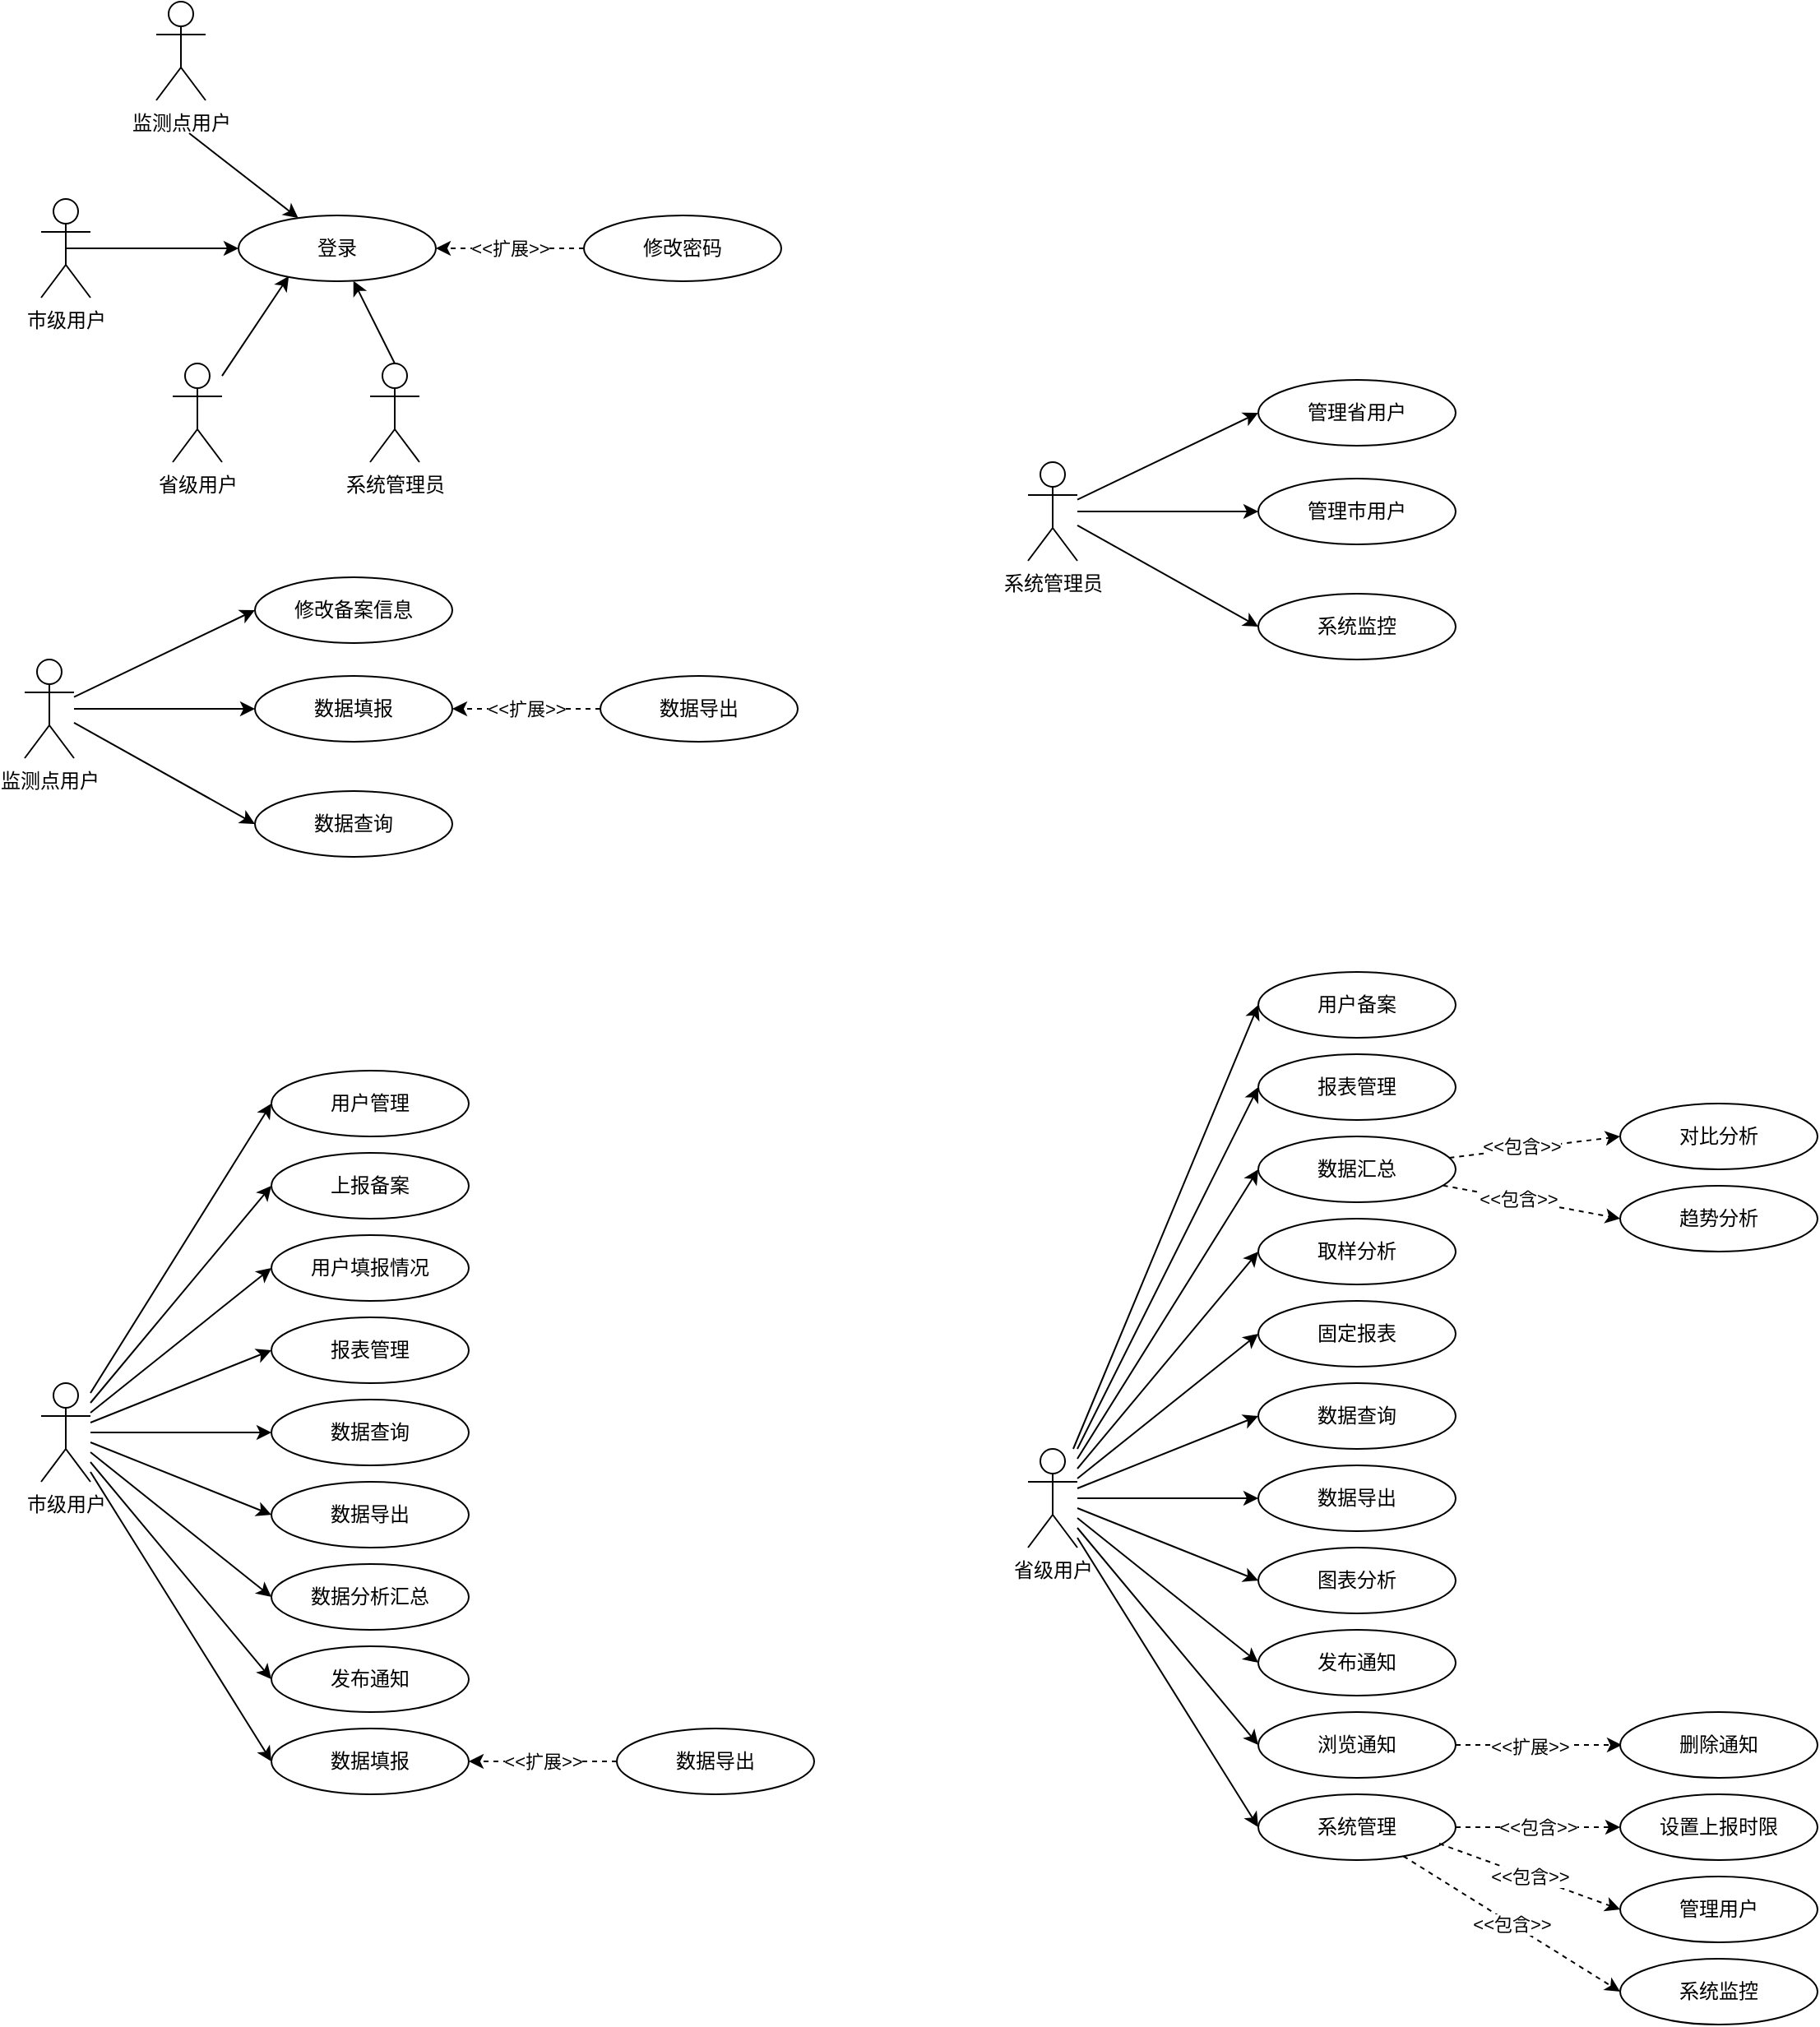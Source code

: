 <mxfile version="13.7.9" type="device"><diagram id="DoT6X4DoqACVq9zPK1hR" name="第 1 页"><mxGraphModel dx="3784" dy="2812" grid="1" gridSize="10" guides="1" tooltips="1" connect="1" arrows="1" fold="1" page="1" pageScale="1" pageWidth="1200" pageHeight="1920" math="0" shadow="0"><root><mxCell id="0"/><mxCell id="1" parent="0"/><mxCell id="U1ksiKv0DeS7GZ8ezOMY-1" value="市级用户" style="shape=umlActor;verticalLabelPosition=bottom;verticalAlign=top;html=1;outlineConnect=0;" parent="1" vertex="1"><mxGeometry x="40" y="160" width="30" height="60" as="geometry"/></mxCell><mxCell id="U1ksiKv0DeS7GZ8ezOMY-2" value="系统管理员" style="shape=umlActor;verticalLabelPosition=bottom;verticalAlign=top;html=1;outlineConnect=0;" parent="1" vertex="1"><mxGeometry x="240" y="260" width="30" height="60" as="geometry"/></mxCell><mxCell id="U1ksiKv0DeS7GZ8ezOMY-3" value="省级用户" style="shape=umlActor;verticalLabelPosition=bottom;verticalAlign=top;html=1;outlineConnect=0;" parent="1" vertex="1"><mxGeometry x="120" y="260" width="30" height="60" as="geometry"/></mxCell><mxCell id="U1ksiKv0DeS7GZ8ezOMY-4" value="监测点用户" style="shape=umlActor;verticalLabelPosition=bottom;verticalAlign=top;html=1;outlineConnect=0;" parent="1" vertex="1"><mxGeometry x="110" y="40" width="30" height="60" as="geometry"/></mxCell><mxCell id="U1ksiKv0DeS7GZ8ezOMY-5" value="登录" style="ellipse;whiteSpace=wrap;html=1;" parent="1" vertex="1"><mxGeometry x="160" y="170" width="120" height="40" as="geometry"/></mxCell><mxCell id="U1ksiKv0DeS7GZ8ezOMY-6" value="修改密码" style="ellipse;whiteSpace=wrap;html=1;" parent="1" vertex="1"><mxGeometry x="370" y="170" width="120" height="40" as="geometry"/></mxCell><mxCell id="U1ksiKv0DeS7GZ8ezOMY-7" value="" style="endArrow=classic;html=1;exitX=0;exitY=0.5;exitDx=0;exitDy=0;dashed=1;" parent="1" source="U1ksiKv0DeS7GZ8ezOMY-6" edge="1" treatAsSingle="0"><mxGeometry relative="1" as="geometry"><mxPoint x="230" y="190" as="sourcePoint"/><mxPoint x="280" y="190" as="targetPoint"/><Array as="points"><mxPoint x="280" y="190"/></Array></mxGeometry></mxCell><mxCell id="U1ksiKv0DeS7GZ8ezOMY-8" value="&amp;lt;&amp;lt;扩展&amp;gt;&amp;gt;" style="edgeLabel;resizable=0;html=1;align=center;verticalAlign=middle;" parent="U1ksiKv0DeS7GZ8ezOMY-7" connectable="0" vertex="1"><mxGeometry relative="1" as="geometry"/></mxCell><mxCell id="U1ksiKv0DeS7GZ8ezOMY-12" style="rounded=0;orthogonalLoop=1;jettySize=auto;html=1;" parent="1" target="U1ksiKv0DeS7GZ8ezOMY-5" edge="1"><mxGeometry relative="1" as="geometry"><mxPoint x="130" y="120" as="sourcePoint"/></mxGeometry></mxCell><mxCell id="U1ksiKv0DeS7GZ8ezOMY-13" value="" style="endArrow=classic;html=1;exitX=0.5;exitY=0.5;exitDx=0;exitDy=0;exitPerimeter=0;entryX=0;entryY=0.5;entryDx=0;entryDy=0;" parent="1" source="U1ksiKv0DeS7GZ8ezOMY-1" target="U1ksiKv0DeS7GZ8ezOMY-5" edge="1"><mxGeometry width="50" height="50" relative="1" as="geometry"><mxPoint x="140" y="200" as="sourcePoint"/><mxPoint x="190" y="150" as="targetPoint"/></mxGeometry></mxCell><mxCell id="U1ksiKv0DeS7GZ8ezOMY-14" value="" style="endArrow=classic;html=1;entryX=0.255;entryY=0.921;entryDx=0;entryDy=0;entryPerimeter=0;" parent="1" source="U1ksiKv0DeS7GZ8ezOMY-3" target="U1ksiKv0DeS7GZ8ezOMY-5" edge="1"><mxGeometry width="50" height="50" relative="1" as="geometry"><mxPoint x="150" y="220" as="sourcePoint"/><mxPoint x="200" y="170" as="targetPoint"/></mxGeometry></mxCell><mxCell id="U1ksiKv0DeS7GZ8ezOMY-16" value="" style="endArrow=classic;html=1;exitX=0.5;exitY=0;exitDx=0;exitDy=0;exitPerimeter=0;" parent="1" source="U1ksiKv0DeS7GZ8ezOMY-2" target="U1ksiKv0DeS7GZ8ezOMY-5" edge="1"><mxGeometry width="50" height="50" relative="1" as="geometry"><mxPoint x="150" y="220" as="sourcePoint"/><mxPoint x="200" y="170" as="targetPoint"/></mxGeometry></mxCell><mxCell id="U1ksiKv0DeS7GZ8ezOMY-33" value="监测点用户" style="shape=umlActor;verticalLabelPosition=bottom;verticalAlign=top;html=1;outlineConnect=0;" parent="1" vertex="1"><mxGeometry x="30" y="440" width="30" height="60" as="geometry"/></mxCell><mxCell id="U1ksiKv0DeS7GZ8ezOMY-34" value="数据填报" style="ellipse;whiteSpace=wrap;html=1;" parent="1" vertex="1"><mxGeometry x="170" y="450" width="120" height="40" as="geometry"/></mxCell><mxCell id="U1ksiKv0DeS7GZ8ezOMY-35" value="数据导出" style="ellipse;whiteSpace=wrap;html=1;" parent="1" vertex="1"><mxGeometry x="380" y="450" width="120" height="40" as="geometry"/></mxCell><mxCell id="U1ksiKv0DeS7GZ8ezOMY-36" value="" style="endArrow=classic;html=1;exitX=0;exitY=0.5;exitDx=0;exitDy=0;dashed=1;" parent="1" source="U1ksiKv0DeS7GZ8ezOMY-35" edge="1" treatAsSingle="0"><mxGeometry relative="1" as="geometry"><mxPoint x="240" y="470" as="sourcePoint"/><mxPoint x="290" y="470" as="targetPoint"/><Array as="points"><mxPoint x="290" y="470"/></Array></mxGeometry></mxCell><mxCell id="U1ksiKv0DeS7GZ8ezOMY-37" value="&amp;lt;&amp;lt;扩展&amp;gt;&amp;gt;" style="edgeLabel;resizable=0;html=1;align=center;verticalAlign=middle;" parent="U1ksiKv0DeS7GZ8ezOMY-36" connectable="0" vertex="1"><mxGeometry relative="1" as="geometry"/></mxCell><mxCell id="U1ksiKv0DeS7GZ8ezOMY-38" style="rounded=0;orthogonalLoop=1;jettySize=auto;html=1;entryX=0;entryY=0.5;entryDx=0;entryDy=0;" parent="1" source="U1ksiKv0DeS7GZ8ezOMY-33" target="U1ksiKv0DeS7GZ8ezOMY-43" edge="1"><mxGeometry relative="1" as="geometry"><mxPoint x="70" y="460" as="sourcePoint"/></mxGeometry></mxCell><mxCell id="U1ksiKv0DeS7GZ8ezOMY-39" value="" style="endArrow=classic;html=1;entryX=0;entryY=0.5;entryDx=0;entryDy=0;" parent="1" source="U1ksiKv0DeS7GZ8ezOMY-33" target="U1ksiKv0DeS7GZ8ezOMY-34" edge="1"><mxGeometry width="50" height="50" relative="1" as="geometry"><mxPoint x="65" y="470" as="sourcePoint"/><mxPoint x="200" y="430" as="targetPoint"/></mxGeometry></mxCell><mxCell id="U1ksiKv0DeS7GZ8ezOMY-40" value="" style="endArrow=classic;html=1;entryX=0;entryY=0.5;entryDx=0;entryDy=0;" parent="1" source="U1ksiKv0DeS7GZ8ezOMY-33" target="U1ksiKv0DeS7GZ8ezOMY-44" edge="1"><mxGeometry width="50" height="50" relative="1" as="geometry"><mxPoint x="60" y="478" as="sourcePoint"/><mxPoint x="160" y="530" as="targetPoint"/></mxGeometry></mxCell><mxCell id="U1ksiKv0DeS7GZ8ezOMY-43" value="修改备案信息" style="ellipse;whiteSpace=wrap;html=1;" parent="1" vertex="1"><mxGeometry x="170" y="390" width="120" height="40" as="geometry"/></mxCell><mxCell id="U1ksiKv0DeS7GZ8ezOMY-44" value="数据查询" style="ellipse;whiteSpace=wrap;html=1;" parent="1" vertex="1"><mxGeometry x="170" y="520" width="120" height="40" as="geometry"/></mxCell><mxCell id="U1ksiKv0DeS7GZ8ezOMY-70" value="" style="edgeStyle=none;rounded=0;orthogonalLoop=1;jettySize=auto;html=1;entryX=0;entryY=0.5;entryDx=0;entryDy=0;" parent="1" source="U1ksiKv0DeS7GZ8ezOMY-47" target="U1ksiKv0DeS7GZ8ezOMY-69" edge="1"><mxGeometry relative="1" as="geometry"/></mxCell><mxCell id="U1ksiKv0DeS7GZ8ezOMY-71" value="" style="edgeStyle=none;rounded=0;orthogonalLoop=1;jettySize=auto;html=1;entryX=0;entryY=0.5;entryDx=0;entryDy=0;" parent="1" source="U1ksiKv0DeS7GZ8ezOMY-47" target="U1ksiKv0DeS7GZ8ezOMY-64" edge="1"><mxGeometry relative="1" as="geometry"/></mxCell><mxCell id="U1ksiKv0DeS7GZ8ezOMY-72" value="" style="edgeStyle=none;rounded=0;orthogonalLoop=1;jettySize=auto;html=1;entryX=0;entryY=0.5;entryDx=0;entryDy=0;" parent="1" source="U1ksiKv0DeS7GZ8ezOMY-47" target="U1ksiKv0DeS7GZ8ezOMY-65" edge="1"><mxGeometry relative="1" as="geometry"/></mxCell><mxCell id="U1ksiKv0DeS7GZ8ezOMY-73" value="" style="edgeStyle=none;rounded=0;orthogonalLoop=1;jettySize=auto;html=1;entryX=0;entryY=0.5;entryDx=0;entryDy=0;" parent="1" source="U1ksiKv0DeS7GZ8ezOMY-47" target="U1ksiKv0DeS7GZ8ezOMY-66" edge="1"><mxGeometry relative="1" as="geometry"/></mxCell><mxCell id="U1ksiKv0DeS7GZ8ezOMY-74" value="" style="edgeStyle=none;rounded=0;orthogonalLoop=1;jettySize=auto;html=1;entryX=0;entryY=0.5;entryDx=0;entryDy=0;" parent="1" source="U1ksiKv0DeS7GZ8ezOMY-47" target="U1ksiKv0DeS7GZ8ezOMY-67" edge="1"><mxGeometry relative="1" as="geometry"/></mxCell><mxCell id="U1ksiKv0DeS7GZ8ezOMY-75" value="" style="edgeStyle=none;rounded=0;orthogonalLoop=1;jettySize=auto;html=1;entryX=0;entryY=0.5;entryDx=0;entryDy=0;" parent="1" source="U1ksiKv0DeS7GZ8ezOMY-47" target="U1ksiKv0DeS7GZ8ezOMY-63" edge="1"><mxGeometry relative="1" as="geometry"/></mxCell><mxCell id="U1ksiKv0DeS7GZ8ezOMY-47" value="市级用户" style="shape=umlActor;verticalLabelPosition=bottom;verticalAlign=top;html=1;outlineConnect=0;" parent="1" vertex="1"><mxGeometry x="40" y="880" width="30" height="60" as="geometry"/></mxCell><mxCell id="U1ksiKv0DeS7GZ8ezOMY-48" value="数据填报" style="ellipse;whiteSpace=wrap;html=1;" parent="1" vertex="1"><mxGeometry x="180" y="1090" width="120" height="40" as="geometry"/></mxCell><mxCell id="U1ksiKv0DeS7GZ8ezOMY-49" value="数据导出" style="ellipse;whiteSpace=wrap;html=1;" parent="1" vertex="1"><mxGeometry x="390" y="1090" width="120" height="40" as="geometry"/></mxCell><mxCell id="U1ksiKv0DeS7GZ8ezOMY-50" value="" style="endArrow=classic;html=1;exitX=0;exitY=0.5;exitDx=0;exitDy=0;dashed=1;entryX=1;entryY=0.5;entryDx=0;entryDy=0;" parent="1" source="U1ksiKv0DeS7GZ8ezOMY-49" target="U1ksiKv0DeS7GZ8ezOMY-48" edge="1" treatAsSingle="0"><mxGeometry relative="1" as="geometry"><mxPoint x="250" y="1060" as="sourcePoint"/><mxPoint x="300.0" y="1060" as="targetPoint"/><Array as="points"/></mxGeometry></mxCell><mxCell id="U1ksiKv0DeS7GZ8ezOMY-51" value="&amp;lt;&amp;lt;扩展&amp;gt;&amp;gt;" style="edgeLabel;resizable=0;html=1;align=center;verticalAlign=middle;" parent="U1ksiKv0DeS7GZ8ezOMY-50" connectable="0" vertex="1"><mxGeometry relative="1" as="geometry"/></mxCell><mxCell id="U1ksiKv0DeS7GZ8ezOMY-52" style="rounded=0;orthogonalLoop=1;jettySize=auto;html=1;entryX=0;entryY=0.5;entryDx=0;entryDy=0;" parent="1" source="U1ksiKv0DeS7GZ8ezOMY-47" target="U1ksiKv0DeS7GZ8ezOMY-55" edge="1"><mxGeometry relative="1" as="geometry"><mxPoint x="80" y="900" as="sourcePoint"/></mxGeometry></mxCell><mxCell id="U1ksiKv0DeS7GZ8ezOMY-53" value="" style="endArrow=classic;html=1;entryX=0;entryY=0.5;entryDx=0;entryDy=0;" parent="1" source="U1ksiKv0DeS7GZ8ezOMY-47" target="U1ksiKv0DeS7GZ8ezOMY-48" edge="1"><mxGeometry width="50" height="50" relative="1" as="geometry"><mxPoint x="75" y="910" as="sourcePoint"/><mxPoint x="210" y="870" as="targetPoint"/></mxGeometry></mxCell><mxCell id="U1ksiKv0DeS7GZ8ezOMY-54" value="" style="endArrow=classic;html=1;entryX=0;entryY=0.5;entryDx=0;entryDy=0;" parent="1" source="U1ksiKv0DeS7GZ8ezOMY-47" target="U1ksiKv0DeS7GZ8ezOMY-56" edge="1"><mxGeometry width="50" height="50" relative="1" as="geometry"><mxPoint x="70" y="918" as="sourcePoint"/><mxPoint x="170" y="970" as="targetPoint"/></mxGeometry></mxCell><mxCell id="U1ksiKv0DeS7GZ8ezOMY-55" value="数据分析汇总" style="ellipse;whiteSpace=wrap;html=1;" parent="1" vertex="1"><mxGeometry x="180" y="990" width="120" height="40" as="geometry"/></mxCell><mxCell id="U1ksiKv0DeS7GZ8ezOMY-56" value="数据导出" style="ellipse;whiteSpace=wrap;html=1;" parent="1" vertex="1"><mxGeometry x="180" y="940" width="120" height="40" as="geometry"/></mxCell><mxCell id="U1ksiKv0DeS7GZ8ezOMY-63" value="数据查询" style="ellipse;whiteSpace=wrap;html=1;" parent="1" vertex="1"><mxGeometry x="180" y="890" width="120" height="40" as="geometry"/></mxCell><mxCell id="U1ksiKv0DeS7GZ8ezOMY-64" value="报表管理" style="ellipse;whiteSpace=wrap;html=1;" parent="1" vertex="1"><mxGeometry x="180" y="840" width="120" height="40" as="geometry"/></mxCell><mxCell id="U1ksiKv0DeS7GZ8ezOMY-65" value="用户填报情况" style="ellipse;whiteSpace=wrap;html=1;" parent="1" vertex="1"><mxGeometry x="180" y="790" width="120" height="40" as="geometry"/></mxCell><mxCell id="U1ksiKv0DeS7GZ8ezOMY-66" value="上报备案" style="ellipse;whiteSpace=wrap;html=1;" parent="1" vertex="1"><mxGeometry x="180" y="740" width="120" height="40" as="geometry"/></mxCell><mxCell id="U1ksiKv0DeS7GZ8ezOMY-67" value="用户管理" style="ellipse;whiteSpace=wrap;html=1;" parent="1" vertex="1"><mxGeometry x="180" y="690" width="120" height="40" as="geometry"/></mxCell><mxCell id="U1ksiKv0DeS7GZ8ezOMY-69" value="发布通知" style="ellipse;whiteSpace=wrap;html=1;" parent="1" vertex="1"><mxGeometry x="180" y="1040" width="120" height="40" as="geometry"/></mxCell><mxCell id="U1ksiKv0DeS7GZ8ezOMY-76" value="" style="edgeStyle=none;rounded=0;orthogonalLoop=1;jettySize=auto;html=1;entryX=0;entryY=0.5;entryDx=0;entryDy=0;" parent="1" source="U1ksiKv0DeS7GZ8ezOMY-82" target="U1ksiKv0DeS7GZ8ezOMY-97" edge="1"><mxGeometry relative="1" as="geometry"/></mxCell><mxCell id="U1ksiKv0DeS7GZ8ezOMY-77" value="" style="edgeStyle=none;rounded=0;orthogonalLoop=1;jettySize=auto;html=1;entryX=0;entryY=0.5;entryDx=0;entryDy=0;" parent="1" source="U1ksiKv0DeS7GZ8ezOMY-82" target="U1ksiKv0DeS7GZ8ezOMY-93" edge="1"><mxGeometry relative="1" as="geometry"/></mxCell><mxCell id="U1ksiKv0DeS7GZ8ezOMY-78" value="" style="edgeStyle=none;rounded=0;orthogonalLoop=1;jettySize=auto;html=1;entryX=0;entryY=0.5;entryDx=0;entryDy=0;" parent="1" source="U1ksiKv0DeS7GZ8ezOMY-82" target="U1ksiKv0DeS7GZ8ezOMY-94" edge="1"><mxGeometry relative="1" as="geometry"/></mxCell><mxCell id="U1ksiKv0DeS7GZ8ezOMY-79" value="" style="edgeStyle=none;rounded=0;orthogonalLoop=1;jettySize=auto;html=1;entryX=0;entryY=0.5;entryDx=0;entryDy=0;" parent="1" source="U1ksiKv0DeS7GZ8ezOMY-82" target="U1ksiKv0DeS7GZ8ezOMY-95" edge="1"><mxGeometry relative="1" as="geometry"/></mxCell><mxCell id="U1ksiKv0DeS7GZ8ezOMY-80" value="" style="edgeStyle=none;rounded=0;orthogonalLoop=1;jettySize=auto;html=1;entryX=0;entryY=0.5;entryDx=0;entryDy=0;" parent="1" source="U1ksiKv0DeS7GZ8ezOMY-82" target="U1ksiKv0DeS7GZ8ezOMY-96" edge="1"><mxGeometry relative="1" as="geometry"/></mxCell><mxCell id="U1ksiKv0DeS7GZ8ezOMY-81" value="" style="edgeStyle=none;rounded=0;orthogonalLoop=1;jettySize=auto;html=1;entryX=0;entryY=0.5;entryDx=0;entryDy=0;" parent="1" source="U1ksiKv0DeS7GZ8ezOMY-82" target="U1ksiKv0DeS7GZ8ezOMY-92" edge="1"><mxGeometry relative="1" as="geometry"/></mxCell><mxCell id="U1ksiKv0DeS7GZ8ezOMY-102" value="" style="edgeStyle=none;rounded=0;orthogonalLoop=1;jettySize=auto;html=1;entryX=0;entryY=0.5;entryDx=0;entryDy=0;" parent="1" source="U1ksiKv0DeS7GZ8ezOMY-82" target="U1ksiKv0DeS7GZ8ezOMY-100" edge="1"><mxGeometry relative="1" as="geometry"/></mxCell><mxCell id="U1ksiKv0DeS7GZ8ezOMY-103" value="" style="edgeStyle=none;rounded=0;orthogonalLoop=1;jettySize=auto;html=1;entryX=0;entryY=0.5;entryDx=0;entryDy=0;" parent="1" source="U1ksiKv0DeS7GZ8ezOMY-82" target="U1ksiKv0DeS7GZ8ezOMY-101" edge="1"><mxGeometry relative="1" as="geometry"/></mxCell><mxCell id="U1ksiKv0DeS7GZ8ezOMY-82" value="省级用户" style="shape=umlActor;verticalLabelPosition=bottom;verticalAlign=top;html=1;outlineConnect=0;" parent="1" vertex="1"><mxGeometry x="640" y="920" width="30" height="60" as="geometry"/></mxCell><mxCell id="U1ksiKv0DeS7GZ8ezOMY-83" value="系统管理" style="ellipse;whiteSpace=wrap;html=1;" parent="1" vertex="1"><mxGeometry x="780" y="1130" width="120" height="40" as="geometry"/></mxCell><mxCell id="U1ksiKv0DeS7GZ8ezOMY-84" value="设置上报时限" style="ellipse;whiteSpace=wrap;html=1;" parent="1" vertex="1"><mxGeometry x="1000" y="1130" width="120" height="40" as="geometry"/></mxCell><mxCell id="U1ksiKv0DeS7GZ8ezOMY-85" value="" style="endArrow=classic;html=1;exitX=1;exitY=0.5;exitDx=0;exitDy=0;dashed=1;entryX=0;entryY=0.5;entryDx=0;entryDy=0;" parent="1" source="U1ksiKv0DeS7GZ8ezOMY-83" target="U1ksiKv0DeS7GZ8ezOMY-84" edge="1" treatAsSingle="0"><mxGeometry relative="1" as="geometry"><mxPoint x="850" y="1100" as="sourcePoint"/><mxPoint x="900.0" y="1100" as="targetPoint"/><Array as="points"/></mxGeometry></mxCell><mxCell id="U1ksiKv0DeS7GZ8ezOMY-86" value="&amp;lt;&amp;lt;包含&amp;gt;&amp;gt;" style="edgeLabel;resizable=0;html=1;align=center;verticalAlign=middle;" parent="U1ksiKv0DeS7GZ8ezOMY-85" connectable="0" vertex="1"><mxGeometry relative="1" as="geometry"/></mxCell><mxCell id="U1ksiKv0DeS7GZ8ezOMY-87" style="rounded=0;orthogonalLoop=1;jettySize=auto;html=1;entryX=0;entryY=0.5;entryDx=0;entryDy=0;" parent="1" source="U1ksiKv0DeS7GZ8ezOMY-82" target="U1ksiKv0DeS7GZ8ezOMY-90" edge="1"><mxGeometry relative="1" as="geometry"><mxPoint x="680" y="940" as="sourcePoint"/></mxGeometry></mxCell><mxCell id="U1ksiKv0DeS7GZ8ezOMY-88" value="" style="endArrow=classic;html=1;entryX=0;entryY=0.5;entryDx=0;entryDy=0;" parent="1" source="U1ksiKv0DeS7GZ8ezOMY-82" target="U1ksiKv0DeS7GZ8ezOMY-83" edge="1"><mxGeometry width="50" height="50" relative="1" as="geometry"><mxPoint x="675" y="950" as="sourcePoint"/><mxPoint x="810" y="910" as="targetPoint"/></mxGeometry></mxCell><mxCell id="U1ksiKv0DeS7GZ8ezOMY-89" value="" style="endArrow=classic;html=1;entryX=0;entryY=0.5;entryDx=0;entryDy=0;" parent="1" source="U1ksiKv0DeS7GZ8ezOMY-82" target="U1ksiKv0DeS7GZ8ezOMY-91" edge="1"><mxGeometry width="50" height="50" relative="1" as="geometry"><mxPoint x="670" y="958" as="sourcePoint"/><mxPoint x="770" y="1010" as="targetPoint"/></mxGeometry></mxCell><mxCell id="U1ksiKv0DeS7GZ8ezOMY-90" value="发布通知" style="ellipse;whiteSpace=wrap;html=1;" parent="1" vertex="1"><mxGeometry x="780" y="1030" width="120" height="40" as="geometry"/></mxCell><mxCell id="U1ksiKv0DeS7GZ8ezOMY-91" value="数据查询" style="ellipse;whiteSpace=wrap;html=1;" parent="1" vertex="1"><mxGeometry x="780" y="880" width="120" height="40" as="geometry"/></mxCell><mxCell id="U1ksiKv0DeS7GZ8ezOMY-92" value="固定报表" style="ellipse;whiteSpace=wrap;html=1;" parent="1" vertex="1"><mxGeometry x="780" y="830" width="120" height="40" as="geometry"/></mxCell><mxCell id="U1ksiKv0DeS7GZ8ezOMY-93" value="取样分析" style="ellipse;whiteSpace=wrap;html=1;" parent="1" vertex="1"><mxGeometry x="780" y="780" width="120" height="40" as="geometry"/></mxCell><mxCell id="U1ksiKv0DeS7GZ8ezOMY-106" value="" style="edgeStyle=none;rounded=0;orthogonalLoop=1;jettySize=auto;html=1;entryX=0;entryY=0.5;entryDx=0;entryDy=0;dashed=1;" parent="1" source="U1ksiKv0DeS7GZ8ezOMY-94" target="U1ksiKv0DeS7GZ8ezOMY-105" edge="1"><mxGeometry relative="1" as="geometry"/></mxCell><mxCell id="U1ksiKv0DeS7GZ8ezOMY-109" value="&amp;lt;&amp;lt;包含&amp;gt;&amp;gt;" style="edgeLabel;html=1;align=center;verticalAlign=middle;resizable=0;points=[];" parent="U1ksiKv0DeS7GZ8ezOMY-106" vertex="1" connectable="0"><mxGeometry x="-0.148" y="2" relative="1" as="geometry"><mxPoint as="offset"/></mxGeometry></mxCell><mxCell id="U1ksiKv0DeS7GZ8ezOMY-107" value="" style="edgeStyle=none;rounded=0;orthogonalLoop=1;jettySize=auto;html=1;dashed=1;entryX=0;entryY=0.5;entryDx=0;entryDy=0;" parent="1" source="U1ksiKv0DeS7GZ8ezOMY-94" target="U1ksiKv0DeS7GZ8ezOMY-108" edge="1"><mxGeometry relative="1" as="geometry"><mxPoint x="979" y="780" as="targetPoint"/></mxGeometry></mxCell><mxCell id="U1ksiKv0DeS7GZ8ezOMY-110" value="&amp;lt;&amp;lt;包含&amp;gt;&amp;gt;" style="edgeLabel;html=1;align=center;verticalAlign=middle;resizable=0;points=[];" parent="U1ksiKv0DeS7GZ8ezOMY-107" vertex="1" connectable="0"><mxGeometry x="-0.155" y="1" relative="1" as="geometry"><mxPoint as="offset"/></mxGeometry></mxCell><mxCell id="U1ksiKv0DeS7GZ8ezOMY-94" value="数据汇总" style="ellipse;whiteSpace=wrap;html=1;" parent="1" vertex="1"><mxGeometry x="780" y="730" width="120" height="40" as="geometry"/></mxCell><mxCell id="U1ksiKv0DeS7GZ8ezOMY-95" value="报表管理" style="ellipse;whiteSpace=wrap;html=1;" parent="1" vertex="1"><mxGeometry x="780" y="680" width="120" height="40" as="geometry"/></mxCell><mxCell id="U1ksiKv0DeS7GZ8ezOMY-96" value="用户备案" style="ellipse;whiteSpace=wrap;html=1;" parent="1" vertex="1"><mxGeometry x="780" y="630" width="120" height="40" as="geometry"/></mxCell><mxCell id="U1ksiKv0DeS7GZ8ezOMY-111" value="" style="edgeStyle=none;rounded=0;orthogonalLoop=1;jettySize=auto;html=1;dashed=1;" parent="1" source="U1ksiKv0DeS7GZ8ezOMY-97" edge="1"><mxGeometry relative="1" as="geometry"><mxPoint x="1001" y="1100" as="targetPoint"/></mxGeometry></mxCell><mxCell id="U1ksiKv0DeS7GZ8ezOMY-114" value="&amp;lt;&amp;lt;扩展&amp;gt;&amp;gt;" style="edgeLabel;html=1;align=center;verticalAlign=middle;resizable=0;points=[];" parent="U1ksiKv0DeS7GZ8ezOMY-111" vertex="1" connectable="0"><mxGeometry x="-0.109" y="-1" relative="1" as="geometry"><mxPoint as="offset"/></mxGeometry></mxCell><mxCell id="U1ksiKv0DeS7GZ8ezOMY-97" value="浏览通知" style="ellipse;whiteSpace=wrap;html=1;" parent="1" vertex="1"><mxGeometry x="780" y="1080" width="120" height="40" as="geometry"/></mxCell><mxCell id="U1ksiKv0DeS7GZ8ezOMY-100" value="数据导出" style="ellipse;whiteSpace=wrap;html=1;" parent="1" vertex="1"><mxGeometry x="780" y="930" width="120" height="40" as="geometry"/></mxCell><mxCell id="U1ksiKv0DeS7GZ8ezOMY-101" value="图表分析" style="ellipse;whiteSpace=wrap;html=1;" parent="1" vertex="1"><mxGeometry x="780" y="980" width="120" height="40" as="geometry"/></mxCell><mxCell id="U1ksiKv0DeS7GZ8ezOMY-105" value="对比分析" style="ellipse;whiteSpace=wrap;html=1;" parent="1" vertex="1"><mxGeometry x="1000" y="710" width="120" height="40" as="geometry"/></mxCell><mxCell id="U1ksiKv0DeS7GZ8ezOMY-108" value="趋势分析" style="ellipse;whiteSpace=wrap;html=1;" parent="1" vertex="1"><mxGeometry x="1000" y="760" width="120" height="40" as="geometry"/></mxCell><mxCell id="U1ksiKv0DeS7GZ8ezOMY-112" value="删除通知" style="ellipse;whiteSpace=wrap;html=1;" parent="1" vertex="1"><mxGeometry x="1000" y="1080" width="120" height="40" as="geometry"/></mxCell><mxCell id="U1ksiKv0DeS7GZ8ezOMY-115" value="管理用户" style="ellipse;whiteSpace=wrap;html=1;" parent="1" vertex="1"><mxGeometry x="1000" y="1180" width="120" height="40" as="geometry"/></mxCell><mxCell id="U1ksiKv0DeS7GZ8ezOMY-116" value="系统监控" style="ellipse;whiteSpace=wrap;html=1;" parent="1" vertex="1"><mxGeometry x="1000" y="1230" width="120" height="40" as="geometry"/></mxCell><mxCell id="U1ksiKv0DeS7GZ8ezOMY-118" value="" style="endArrow=classic;html=1;dashed=1;entryX=0;entryY=0.5;entryDx=0;entryDy=0;" parent="1" target="U1ksiKv0DeS7GZ8ezOMY-115" edge="1" treatAsSingle="0"><mxGeometry relative="1" as="geometry"><mxPoint x="890" y="1160" as="sourcePoint"/><mxPoint x="1010" y="1160" as="targetPoint"/><Array as="points"/></mxGeometry></mxCell><mxCell id="U1ksiKv0DeS7GZ8ezOMY-119" value="&amp;lt;&amp;lt;包含&amp;gt;&amp;gt;" style="edgeLabel;resizable=0;html=1;align=center;verticalAlign=middle;" parent="U1ksiKv0DeS7GZ8ezOMY-118" connectable="0" vertex="1"><mxGeometry relative="1" as="geometry"/></mxCell><mxCell id="U1ksiKv0DeS7GZ8ezOMY-120" value="" style="endArrow=classic;html=1;dashed=1;entryX=0;entryY=0.5;entryDx=0;entryDy=0;" parent="1" source="U1ksiKv0DeS7GZ8ezOMY-83" target="U1ksiKv0DeS7GZ8ezOMY-116" edge="1" treatAsSingle="0"><mxGeometry relative="1" as="geometry"><mxPoint x="920" y="1170" as="sourcePoint"/><mxPoint x="1020" y="1170" as="targetPoint"/><Array as="points"/></mxGeometry></mxCell><mxCell id="U1ksiKv0DeS7GZ8ezOMY-121" value="&amp;lt;&amp;lt;包含&amp;gt;&amp;gt;" style="edgeLabel;resizable=0;html=1;align=center;verticalAlign=middle;" parent="U1ksiKv0DeS7GZ8ezOMY-120" connectable="0" vertex="1"><mxGeometry relative="1" as="geometry"/></mxCell><mxCell id="U1ksiKv0DeS7GZ8ezOMY-122" value="系统管理员" style="shape=umlActor;verticalLabelPosition=bottom;verticalAlign=top;html=1;outlineConnect=0;" parent="1" vertex="1"><mxGeometry x="640" y="320" width="30" height="60" as="geometry"/></mxCell><mxCell id="U1ksiKv0DeS7GZ8ezOMY-123" value="管理市用户" style="ellipse;whiteSpace=wrap;html=1;" parent="1" vertex="1"><mxGeometry x="780" y="330" width="120" height="40" as="geometry"/></mxCell><mxCell id="U1ksiKv0DeS7GZ8ezOMY-127" style="rounded=0;orthogonalLoop=1;jettySize=auto;html=1;entryX=0;entryY=0.5;entryDx=0;entryDy=0;" parent="1" source="U1ksiKv0DeS7GZ8ezOMY-122" target="U1ksiKv0DeS7GZ8ezOMY-130" edge="1"><mxGeometry relative="1" as="geometry"><mxPoint x="680" y="340" as="sourcePoint"/></mxGeometry></mxCell><mxCell id="U1ksiKv0DeS7GZ8ezOMY-128" value="" style="endArrow=classic;html=1;entryX=0;entryY=0.5;entryDx=0;entryDy=0;" parent="1" source="U1ksiKv0DeS7GZ8ezOMY-122" target="U1ksiKv0DeS7GZ8ezOMY-123" edge="1"><mxGeometry width="50" height="50" relative="1" as="geometry"><mxPoint x="675" y="350" as="sourcePoint"/><mxPoint x="810" y="310" as="targetPoint"/></mxGeometry></mxCell><mxCell id="U1ksiKv0DeS7GZ8ezOMY-129" value="" style="endArrow=classic;html=1;entryX=0;entryY=0.5;entryDx=0;entryDy=0;" parent="1" source="U1ksiKv0DeS7GZ8ezOMY-122" target="U1ksiKv0DeS7GZ8ezOMY-131" edge="1"><mxGeometry width="50" height="50" relative="1" as="geometry"><mxPoint x="670" y="358" as="sourcePoint"/><mxPoint x="770" y="410" as="targetPoint"/></mxGeometry></mxCell><mxCell id="U1ksiKv0DeS7GZ8ezOMY-130" value="管理省用户" style="ellipse;whiteSpace=wrap;html=1;" parent="1" vertex="1"><mxGeometry x="780" y="270" width="120" height="40" as="geometry"/></mxCell><mxCell id="U1ksiKv0DeS7GZ8ezOMY-131" value="系统监控" style="ellipse;whiteSpace=wrap;html=1;" parent="1" vertex="1"><mxGeometry x="780" y="400" width="120" height="40" as="geometry"/></mxCell></root></mxGraphModel></diagram></mxfile>